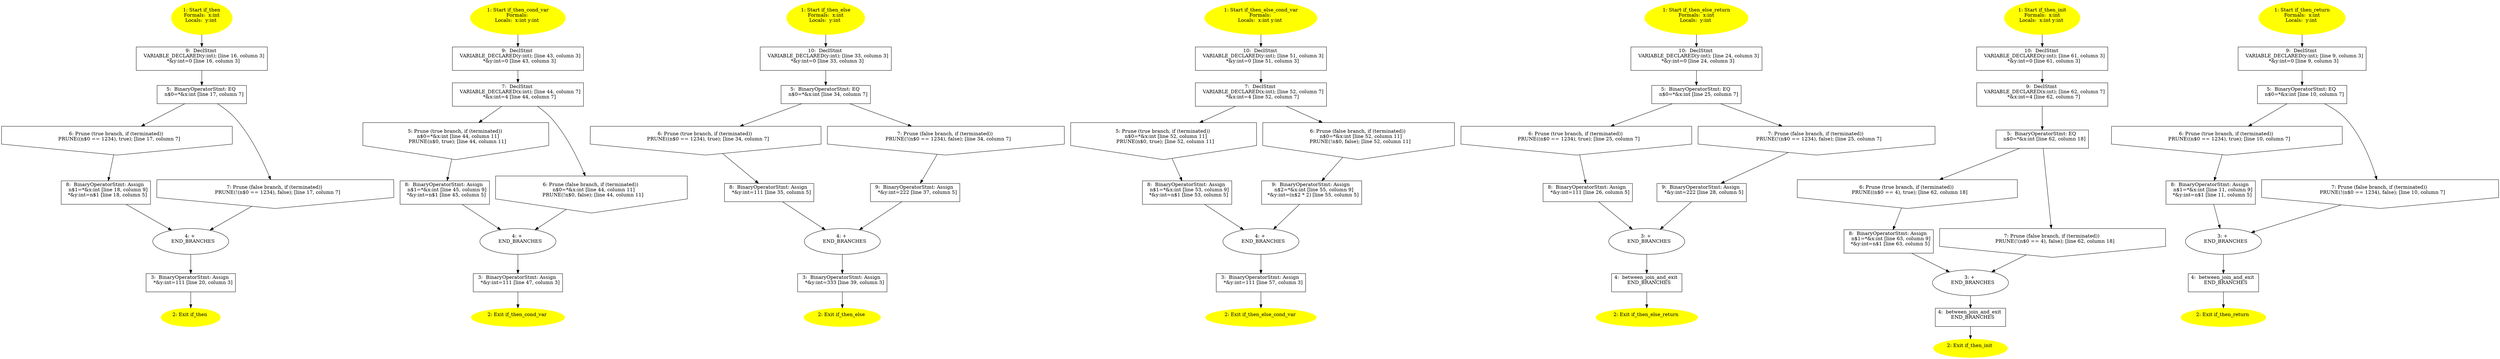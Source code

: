 /* @generated */
digraph cfg {
"if_then#3243301102387331199.d347686d1797cf6c_1" [label="1: Start if_then\nFormals:  x:int\nLocals:  y:int \n  " color=yellow style=filled]
	

	 "if_then#3243301102387331199.d347686d1797cf6c_1" -> "if_then#3243301102387331199.d347686d1797cf6c_9" ;
"if_then#3243301102387331199.d347686d1797cf6c_2" [label="2: Exit if_then \n  " color=yellow style=filled]
	

"if_then#3243301102387331199.d347686d1797cf6c_3" [label="3:  BinaryOperatorStmt: Assign \n   *&y:int=111 [line 20, column 3]\n " shape="box"]
	

	 "if_then#3243301102387331199.d347686d1797cf6c_3" -> "if_then#3243301102387331199.d347686d1797cf6c_2" ;
"if_then#3243301102387331199.d347686d1797cf6c_4" [label="4: + \n   END_BRANCHES\n " ]
	

	 "if_then#3243301102387331199.d347686d1797cf6c_4" -> "if_then#3243301102387331199.d347686d1797cf6c_3" ;
"if_then#3243301102387331199.d347686d1797cf6c_5" [label="5:  BinaryOperatorStmt: EQ \n   n$0=*&x:int [line 17, column 7]\n " shape="box"]
	

	 "if_then#3243301102387331199.d347686d1797cf6c_5" -> "if_then#3243301102387331199.d347686d1797cf6c_6" ;
	 "if_then#3243301102387331199.d347686d1797cf6c_5" -> "if_then#3243301102387331199.d347686d1797cf6c_7" ;
"if_then#3243301102387331199.d347686d1797cf6c_6" [label="6: Prune (true branch, if (terminated)) \n   PRUNE((n$0 == 1234), true); [line 17, column 7]\n " shape="invhouse"]
	

	 "if_then#3243301102387331199.d347686d1797cf6c_6" -> "if_then#3243301102387331199.d347686d1797cf6c_8" ;
"if_then#3243301102387331199.d347686d1797cf6c_7" [label="7: Prune (false branch, if (terminated)) \n   PRUNE(!(n$0 == 1234), false); [line 17, column 7]\n " shape="invhouse"]
	

	 "if_then#3243301102387331199.d347686d1797cf6c_7" -> "if_then#3243301102387331199.d347686d1797cf6c_4" ;
"if_then#3243301102387331199.d347686d1797cf6c_8" [label="8:  BinaryOperatorStmt: Assign \n   n$1=*&x:int [line 18, column 9]\n  *&y:int=n$1 [line 18, column 5]\n " shape="box"]
	

	 "if_then#3243301102387331199.d347686d1797cf6c_8" -> "if_then#3243301102387331199.d347686d1797cf6c_4" ;
"if_then#3243301102387331199.d347686d1797cf6c_9" [label="9:  DeclStmt \n   VARIABLE_DECLARED(y:int); [line 16, column 3]\n  *&y:int=0 [line 16, column 3]\n " shape="box"]
	

	 "if_then#3243301102387331199.d347686d1797cf6c_9" -> "if_then#3243301102387331199.d347686d1797cf6c_5" ;
"if_then_cond_var#9765064652804376.7ddd70d5a9df7af7_1" [label="1: Start if_then_cond_var\nFormals: \nLocals:  x:int y:int \n  " color=yellow style=filled]
	

	 "if_then_cond_var#9765064652804376.7ddd70d5a9df7af7_1" -> "if_then_cond_var#9765064652804376.7ddd70d5a9df7af7_9" ;
"if_then_cond_var#9765064652804376.7ddd70d5a9df7af7_2" [label="2: Exit if_then_cond_var \n  " color=yellow style=filled]
	

"if_then_cond_var#9765064652804376.7ddd70d5a9df7af7_3" [label="3:  BinaryOperatorStmt: Assign \n   *&y:int=111 [line 47, column 3]\n " shape="box"]
	

	 "if_then_cond_var#9765064652804376.7ddd70d5a9df7af7_3" -> "if_then_cond_var#9765064652804376.7ddd70d5a9df7af7_2" ;
"if_then_cond_var#9765064652804376.7ddd70d5a9df7af7_4" [label="4: + \n   END_BRANCHES\n " ]
	

	 "if_then_cond_var#9765064652804376.7ddd70d5a9df7af7_4" -> "if_then_cond_var#9765064652804376.7ddd70d5a9df7af7_3" ;
"if_then_cond_var#9765064652804376.7ddd70d5a9df7af7_5" [label="5: Prune (true branch, if (terminated)) \n   n$0=*&x:int [line 44, column 11]\n  PRUNE(n$0, true); [line 44, column 11]\n " shape="invhouse"]
	

	 "if_then_cond_var#9765064652804376.7ddd70d5a9df7af7_5" -> "if_then_cond_var#9765064652804376.7ddd70d5a9df7af7_8" ;
"if_then_cond_var#9765064652804376.7ddd70d5a9df7af7_6" [label="6: Prune (false branch, if (terminated)) \n   n$0=*&x:int [line 44, column 11]\n  PRUNE(!n$0, false); [line 44, column 11]\n " shape="invhouse"]
	

	 "if_then_cond_var#9765064652804376.7ddd70d5a9df7af7_6" -> "if_then_cond_var#9765064652804376.7ddd70d5a9df7af7_4" ;
"if_then_cond_var#9765064652804376.7ddd70d5a9df7af7_7" [label="7:  DeclStmt \n   VARIABLE_DECLARED(x:int); [line 44, column 7]\n  *&x:int=4 [line 44, column 7]\n " shape="box"]
	

	 "if_then_cond_var#9765064652804376.7ddd70d5a9df7af7_7" -> "if_then_cond_var#9765064652804376.7ddd70d5a9df7af7_5" ;
	 "if_then_cond_var#9765064652804376.7ddd70d5a9df7af7_7" -> "if_then_cond_var#9765064652804376.7ddd70d5a9df7af7_6" ;
"if_then_cond_var#9765064652804376.7ddd70d5a9df7af7_8" [label="8:  BinaryOperatorStmt: Assign \n   n$1=*&x:int [line 45, column 9]\n  *&y:int=n$1 [line 45, column 5]\n " shape="box"]
	

	 "if_then_cond_var#9765064652804376.7ddd70d5a9df7af7_8" -> "if_then_cond_var#9765064652804376.7ddd70d5a9df7af7_4" ;
"if_then_cond_var#9765064652804376.7ddd70d5a9df7af7_9" [label="9:  DeclStmt \n   VARIABLE_DECLARED(y:int); [line 43, column 3]\n  *&y:int=0 [line 43, column 3]\n " shape="box"]
	

	 "if_then_cond_var#9765064652804376.7ddd70d5a9df7af7_9" -> "if_then_cond_var#9765064652804376.7ddd70d5a9df7af7_7" ;
"if_then_else#3656205175867614205.85ec2e9f625ee4f7_1" [label="1: Start if_then_else\nFormals:  x:int\nLocals:  y:int \n  " color=yellow style=filled]
	

	 "if_then_else#3656205175867614205.85ec2e9f625ee4f7_1" -> "if_then_else#3656205175867614205.85ec2e9f625ee4f7_10" ;
"if_then_else#3656205175867614205.85ec2e9f625ee4f7_2" [label="2: Exit if_then_else \n  " color=yellow style=filled]
	

"if_then_else#3656205175867614205.85ec2e9f625ee4f7_3" [label="3:  BinaryOperatorStmt: Assign \n   *&y:int=333 [line 39, column 3]\n " shape="box"]
	

	 "if_then_else#3656205175867614205.85ec2e9f625ee4f7_3" -> "if_then_else#3656205175867614205.85ec2e9f625ee4f7_2" ;
"if_then_else#3656205175867614205.85ec2e9f625ee4f7_4" [label="4: + \n   END_BRANCHES\n " ]
	

	 "if_then_else#3656205175867614205.85ec2e9f625ee4f7_4" -> "if_then_else#3656205175867614205.85ec2e9f625ee4f7_3" ;
"if_then_else#3656205175867614205.85ec2e9f625ee4f7_5" [label="5:  BinaryOperatorStmt: EQ \n   n$0=*&x:int [line 34, column 7]\n " shape="box"]
	

	 "if_then_else#3656205175867614205.85ec2e9f625ee4f7_5" -> "if_then_else#3656205175867614205.85ec2e9f625ee4f7_6" ;
	 "if_then_else#3656205175867614205.85ec2e9f625ee4f7_5" -> "if_then_else#3656205175867614205.85ec2e9f625ee4f7_7" ;
"if_then_else#3656205175867614205.85ec2e9f625ee4f7_6" [label="6: Prune (true branch, if (terminated)) \n   PRUNE((n$0 == 1234), true); [line 34, column 7]\n " shape="invhouse"]
	

	 "if_then_else#3656205175867614205.85ec2e9f625ee4f7_6" -> "if_then_else#3656205175867614205.85ec2e9f625ee4f7_8" ;
"if_then_else#3656205175867614205.85ec2e9f625ee4f7_7" [label="7: Prune (false branch, if (terminated)) \n   PRUNE(!(n$0 == 1234), false); [line 34, column 7]\n " shape="invhouse"]
	

	 "if_then_else#3656205175867614205.85ec2e9f625ee4f7_7" -> "if_then_else#3656205175867614205.85ec2e9f625ee4f7_9" ;
"if_then_else#3656205175867614205.85ec2e9f625ee4f7_8" [label="8:  BinaryOperatorStmt: Assign \n   *&y:int=111 [line 35, column 5]\n " shape="box"]
	

	 "if_then_else#3656205175867614205.85ec2e9f625ee4f7_8" -> "if_then_else#3656205175867614205.85ec2e9f625ee4f7_4" ;
"if_then_else#3656205175867614205.85ec2e9f625ee4f7_9" [label="9:  BinaryOperatorStmt: Assign \n   *&y:int=222 [line 37, column 5]\n " shape="box"]
	

	 "if_then_else#3656205175867614205.85ec2e9f625ee4f7_9" -> "if_then_else#3656205175867614205.85ec2e9f625ee4f7_4" ;
"if_then_else#3656205175867614205.85ec2e9f625ee4f7_10" [label="10:  DeclStmt \n   VARIABLE_DECLARED(y:int); [line 33, column 3]\n  *&y:int=0 [line 33, column 3]\n " shape="box"]
	

	 "if_then_else#3656205175867614205.85ec2e9f625ee4f7_10" -> "if_then_else#3656205175867614205.85ec2e9f625ee4f7_5" ;
"if_then_else_cond_var#27877137818.ef4601af9985bcc4_1" [label="1: Start if_then_else_cond_var\nFormals: \nLocals:  x:int y:int \n  " color=yellow style=filled]
	

	 "if_then_else_cond_var#27877137818.ef4601af9985bcc4_1" -> "if_then_else_cond_var#27877137818.ef4601af9985bcc4_10" ;
"if_then_else_cond_var#27877137818.ef4601af9985bcc4_2" [label="2: Exit if_then_else_cond_var \n  " color=yellow style=filled]
	

"if_then_else_cond_var#27877137818.ef4601af9985bcc4_3" [label="3:  BinaryOperatorStmt: Assign \n   *&y:int=111 [line 57, column 3]\n " shape="box"]
	

	 "if_then_else_cond_var#27877137818.ef4601af9985bcc4_3" -> "if_then_else_cond_var#27877137818.ef4601af9985bcc4_2" ;
"if_then_else_cond_var#27877137818.ef4601af9985bcc4_4" [label="4: + \n   END_BRANCHES\n " ]
	

	 "if_then_else_cond_var#27877137818.ef4601af9985bcc4_4" -> "if_then_else_cond_var#27877137818.ef4601af9985bcc4_3" ;
"if_then_else_cond_var#27877137818.ef4601af9985bcc4_5" [label="5: Prune (true branch, if (terminated)) \n   n$0=*&x:int [line 52, column 11]\n  PRUNE(n$0, true); [line 52, column 11]\n " shape="invhouse"]
	

	 "if_then_else_cond_var#27877137818.ef4601af9985bcc4_5" -> "if_then_else_cond_var#27877137818.ef4601af9985bcc4_8" ;
"if_then_else_cond_var#27877137818.ef4601af9985bcc4_6" [label="6: Prune (false branch, if (terminated)) \n   n$0=*&x:int [line 52, column 11]\n  PRUNE(!n$0, false); [line 52, column 11]\n " shape="invhouse"]
	

	 "if_then_else_cond_var#27877137818.ef4601af9985bcc4_6" -> "if_then_else_cond_var#27877137818.ef4601af9985bcc4_9" ;
"if_then_else_cond_var#27877137818.ef4601af9985bcc4_7" [label="7:  DeclStmt \n   VARIABLE_DECLARED(x:int); [line 52, column 7]\n  *&x:int=4 [line 52, column 7]\n " shape="box"]
	

	 "if_then_else_cond_var#27877137818.ef4601af9985bcc4_7" -> "if_then_else_cond_var#27877137818.ef4601af9985bcc4_5" ;
	 "if_then_else_cond_var#27877137818.ef4601af9985bcc4_7" -> "if_then_else_cond_var#27877137818.ef4601af9985bcc4_6" ;
"if_then_else_cond_var#27877137818.ef4601af9985bcc4_8" [label="8:  BinaryOperatorStmt: Assign \n   n$1=*&x:int [line 53, column 9]\n  *&y:int=n$1 [line 53, column 5]\n " shape="box"]
	

	 "if_then_else_cond_var#27877137818.ef4601af9985bcc4_8" -> "if_then_else_cond_var#27877137818.ef4601af9985bcc4_4" ;
"if_then_else_cond_var#27877137818.ef4601af9985bcc4_9" [label="9:  BinaryOperatorStmt: Assign \n   n$2=*&x:int [line 55, column 9]\n  *&y:int=(n$2 * 2) [line 55, column 5]\n " shape="box"]
	

	 "if_then_else_cond_var#27877137818.ef4601af9985bcc4_9" -> "if_then_else_cond_var#27877137818.ef4601af9985bcc4_4" ;
"if_then_else_cond_var#27877137818.ef4601af9985bcc4_10" [label="10:  DeclStmt \n   VARIABLE_DECLARED(y:int); [line 51, column 3]\n  *&y:int=0 [line 51, column 3]\n " shape="box"]
	

	 "if_then_else_cond_var#27877137818.ef4601af9985bcc4_10" -> "if_then_else_cond_var#27877137818.ef4601af9985bcc4_7" ;
"if_then_else_return#4431567770337.d66facc967fa3d7b_1" [label="1: Start if_then_else_return\nFormals:  x:int\nLocals:  y:int \n  " color=yellow style=filled]
	

	 "if_then_else_return#4431567770337.d66facc967fa3d7b_1" -> "if_then_else_return#4431567770337.d66facc967fa3d7b_10" ;
"if_then_else_return#4431567770337.d66facc967fa3d7b_2" [label="2: Exit if_then_else_return \n  " color=yellow style=filled]
	

"if_then_else_return#4431567770337.d66facc967fa3d7b_3" [label="3: + \n   END_BRANCHES\n " ]
	

	 "if_then_else_return#4431567770337.d66facc967fa3d7b_3" -> "if_then_else_return#4431567770337.d66facc967fa3d7b_4" ;
"if_then_else_return#4431567770337.d66facc967fa3d7b_4" [label="4:  between_join_and_exit \n   END_BRANCHES\n " shape="box"]
	

	 "if_then_else_return#4431567770337.d66facc967fa3d7b_4" -> "if_then_else_return#4431567770337.d66facc967fa3d7b_2" ;
"if_then_else_return#4431567770337.d66facc967fa3d7b_5" [label="5:  BinaryOperatorStmt: EQ \n   n$0=*&x:int [line 25, column 7]\n " shape="box"]
	

	 "if_then_else_return#4431567770337.d66facc967fa3d7b_5" -> "if_then_else_return#4431567770337.d66facc967fa3d7b_6" ;
	 "if_then_else_return#4431567770337.d66facc967fa3d7b_5" -> "if_then_else_return#4431567770337.d66facc967fa3d7b_7" ;
"if_then_else_return#4431567770337.d66facc967fa3d7b_6" [label="6: Prune (true branch, if (terminated)) \n   PRUNE((n$0 == 1234), true); [line 25, column 7]\n " shape="invhouse"]
	

	 "if_then_else_return#4431567770337.d66facc967fa3d7b_6" -> "if_then_else_return#4431567770337.d66facc967fa3d7b_8" ;
"if_then_else_return#4431567770337.d66facc967fa3d7b_7" [label="7: Prune (false branch, if (terminated)) \n   PRUNE(!(n$0 == 1234), false); [line 25, column 7]\n " shape="invhouse"]
	

	 "if_then_else_return#4431567770337.d66facc967fa3d7b_7" -> "if_then_else_return#4431567770337.d66facc967fa3d7b_9" ;
"if_then_else_return#4431567770337.d66facc967fa3d7b_8" [label="8:  BinaryOperatorStmt: Assign \n   *&y:int=111 [line 26, column 5]\n " shape="box"]
	

	 "if_then_else_return#4431567770337.d66facc967fa3d7b_8" -> "if_then_else_return#4431567770337.d66facc967fa3d7b_3" ;
"if_then_else_return#4431567770337.d66facc967fa3d7b_9" [label="9:  BinaryOperatorStmt: Assign \n   *&y:int=222 [line 28, column 5]\n " shape="box"]
	

	 "if_then_else_return#4431567770337.d66facc967fa3d7b_9" -> "if_then_else_return#4431567770337.d66facc967fa3d7b_3" ;
"if_then_else_return#4431567770337.d66facc967fa3d7b_10" [label="10:  DeclStmt \n   VARIABLE_DECLARED(y:int); [line 24, column 3]\n  *&y:int=0 [line 24, column 3]\n " shape="box"]
	

	 "if_then_else_return#4431567770337.d66facc967fa3d7b_10" -> "if_then_else_return#4431567770337.d66facc967fa3d7b_5" ;
"if_then_init#11608825163312327704.a731baaac66bccf9_1" [label="1: Start if_then_init\nFormals:  x:int\nLocals:  x:int y:int \n  " color=yellow style=filled]
	

	 "if_then_init#11608825163312327704.a731baaac66bccf9_1" -> "if_then_init#11608825163312327704.a731baaac66bccf9_10" ;
"if_then_init#11608825163312327704.a731baaac66bccf9_2" [label="2: Exit if_then_init \n  " color=yellow style=filled]
	

"if_then_init#11608825163312327704.a731baaac66bccf9_3" [label="3: + \n   END_BRANCHES\n " ]
	

	 "if_then_init#11608825163312327704.a731baaac66bccf9_3" -> "if_then_init#11608825163312327704.a731baaac66bccf9_4" ;
"if_then_init#11608825163312327704.a731baaac66bccf9_4" [label="4:  between_join_and_exit \n   END_BRANCHES\n " shape="box"]
	

	 "if_then_init#11608825163312327704.a731baaac66bccf9_4" -> "if_then_init#11608825163312327704.a731baaac66bccf9_2" ;
"if_then_init#11608825163312327704.a731baaac66bccf9_5" [label="5:  BinaryOperatorStmt: EQ \n   n$0=*&x:int [line 62, column 18]\n " shape="box"]
	

	 "if_then_init#11608825163312327704.a731baaac66bccf9_5" -> "if_then_init#11608825163312327704.a731baaac66bccf9_6" ;
	 "if_then_init#11608825163312327704.a731baaac66bccf9_5" -> "if_then_init#11608825163312327704.a731baaac66bccf9_7" ;
"if_then_init#11608825163312327704.a731baaac66bccf9_6" [label="6: Prune (true branch, if (terminated)) \n   PRUNE((n$0 == 4), true); [line 62, column 18]\n " shape="invhouse"]
	

	 "if_then_init#11608825163312327704.a731baaac66bccf9_6" -> "if_then_init#11608825163312327704.a731baaac66bccf9_8" ;
"if_then_init#11608825163312327704.a731baaac66bccf9_7" [label="7: Prune (false branch, if (terminated)) \n   PRUNE(!(n$0 == 4), false); [line 62, column 18]\n " shape="invhouse"]
	

	 "if_then_init#11608825163312327704.a731baaac66bccf9_7" -> "if_then_init#11608825163312327704.a731baaac66bccf9_3" ;
"if_then_init#11608825163312327704.a731baaac66bccf9_8" [label="8:  BinaryOperatorStmt: Assign \n   n$1=*&x:int [line 63, column 9]\n  *&y:int=n$1 [line 63, column 5]\n " shape="box"]
	

	 "if_then_init#11608825163312327704.a731baaac66bccf9_8" -> "if_then_init#11608825163312327704.a731baaac66bccf9_3" ;
"if_then_init#11608825163312327704.a731baaac66bccf9_9" [label="9:  DeclStmt \n   VARIABLE_DECLARED(x:int); [line 62, column 7]\n  *&x:int=4 [line 62, column 7]\n " shape="box"]
	

	 "if_then_init#11608825163312327704.a731baaac66bccf9_9" -> "if_then_init#11608825163312327704.a731baaac66bccf9_5" ;
"if_then_init#11608825163312327704.a731baaac66bccf9_10" [label="10:  DeclStmt \n   VARIABLE_DECLARED(y:int); [line 61, column 3]\n  *&y:int=0 [line 61, column 3]\n " shape="box"]
	

	 "if_then_init#11608825163312327704.a731baaac66bccf9_10" -> "if_then_init#11608825163312327704.a731baaac66bccf9_9" ;
"if_then_return#756040073032063253.710a386e6459fee2_1" [label="1: Start if_then_return\nFormals:  x:int\nLocals:  y:int \n  " color=yellow style=filled]
	

	 "if_then_return#756040073032063253.710a386e6459fee2_1" -> "if_then_return#756040073032063253.710a386e6459fee2_9" ;
"if_then_return#756040073032063253.710a386e6459fee2_2" [label="2: Exit if_then_return \n  " color=yellow style=filled]
	

"if_then_return#756040073032063253.710a386e6459fee2_3" [label="3: + \n   END_BRANCHES\n " ]
	

	 "if_then_return#756040073032063253.710a386e6459fee2_3" -> "if_then_return#756040073032063253.710a386e6459fee2_4" ;
"if_then_return#756040073032063253.710a386e6459fee2_4" [label="4:  between_join_and_exit \n   END_BRANCHES\n " shape="box"]
	

	 "if_then_return#756040073032063253.710a386e6459fee2_4" -> "if_then_return#756040073032063253.710a386e6459fee2_2" ;
"if_then_return#756040073032063253.710a386e6459fee2_5" [label="5:  BinaryOperatorStmt: EQ \n   n$0=*&x:int [line 10, column 7]\n " shape="box"]
	

	 "if_then_return#756040073032063253.710a386e6459fee2_5" -> "if_then_return#756040073032063253.710a386e6459fee2_6" ;
	 "if_then_return#756040073032063253.710a386e6459fee2_5" -> "if_then_return#756040073032063253.710a386e6459fee2_7" ;
"if_then_return#756040073032063253.710a386e6459fee2_6" [label="6: Prune (true branch, if (terminated)) \n   PRUNE((n$0 == 1234), true); [line 10, column 7]\n " shape="invhouse"]
	

	 "if_then_return#756040073032063253.710a386e6459fee2_6" -> "if_then_return#756040073032063253.710a386e6459fee2_8" ;
"if_then_return#756040073032063253.710a386e6459fee2_7" [label="7: Prune (false branch, if (terminated)) \n   PRUNE(!(n$0 == 1234), false); [line 10, column 7]\n " shape="invhouse"]
	

	 "if_then_return#756040073032063253.710a386e6459fee2_7" -> "if_then_return#756040073032063253.710a386e6459fee2_3" ;
"if_then_return#756040073032063253.710a386e6459fee2_8" [label="8:  BinaryOperatorStmt: Assign \n   n$1=*&x:int [line 11, column 9]\n  *&y:int=n$1 [line 11, column 5]\n " shape="box"]
	

	 "if_then_return#756040073032063253.710a386e6459fee2_8" -> "if_then_return#756040073032063253.710a386e6459fee2_3" ;
"if_then_return#756040073032063253.710a386e6459fee2_9" [label="9:  DeclStmt \n   VARIABLE_DECLARED(y:int); [line 9, column 3]\n  *&y:int=0 [line 9, column 3]\n " shape="box"]
	

	 "if_then_return#756040073032063253.710a386e6459fee2_9" -> "if_then_return#756040073032063253.710a386e6459fee2_5" ;
}
